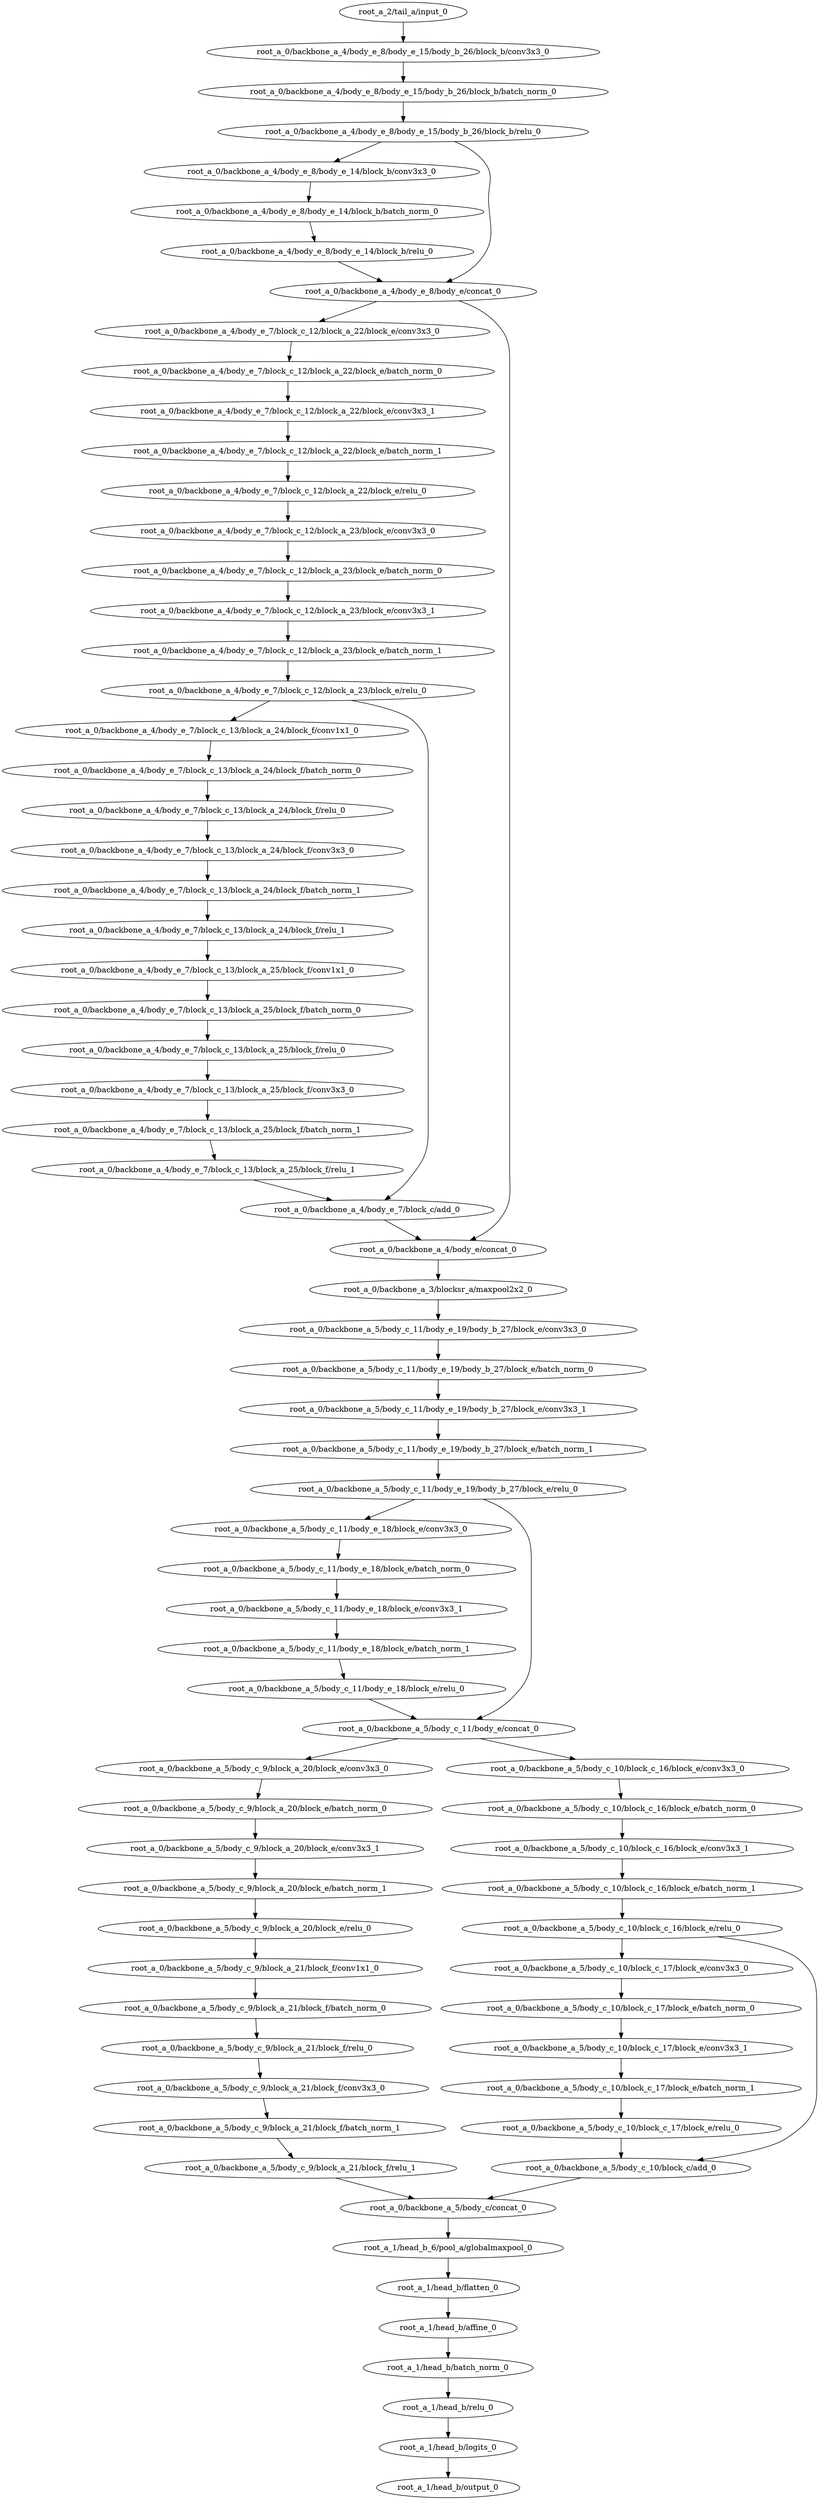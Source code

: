 digraph root_a {
	"root_a_2/tail_a/input_0"
	"root_a_0/backbone_a_4/body_e_8/body_e_15/body_b_26/block_b/conv3x3_0"
	"root_a_0/backbone_a_4/body_e_8/body_e_15/body_b_26/block_b/batch_norm_0"
	"root_a_0/backbone_a_4/body_e_8/body_e_15/body_b_26/block_b/relu_0"
	"root_a_0/backbone_a_4/body_e_8/body_e_14/block_b/conv3x3_0"
	"root_a_0/backbone_a_4/body_e_8/body_e_14/block_b/batch_norm_0"
	"root_a_0/backbone_a_4/body_e_8/body_e_14/block_b/relu_0"
	"root_a_0/backbone_a_4/body_e_8/body_e/concat_0"
	"root_a_0/backbone_a_4/body_e_7/block_c_12/block_a_22/block_e/conv3x3_0"
	"root_a_0/backbone_a_4/body_e_7/block_c_12/block_a_22/block_e/batch_norm_0"
	"root_a_0/backbone_a_4/body_e_7/block_c_12/block_a_22/block_e/conv3x3_1"
	"root_a_0/backbone_a_4/body_e_7/block_c_12/block_a_22/block_e/batch_norm_1"
	"root_a_0/backbone_a_4/body_e_7/block_c_12/block_a_22/block_e/relu_0"
	"root_a_0/backbone_a_4/body_e_7/block_c_12/block_a_23/block_e/conv3x3_0"
	"root_a_0/backbone_a_4/body_e_7/block_c_12/block_a_23/block_e/batch_norm_0"
	"root_a_0/backbone_a_4/body_e_7/block_c_12/block_a_23/block_e/conv3x3_1"
	"root_a_0/backbone_a_4/body_e_7/block_c_12/block_a_23/block_e/batch_norm_1"
	"root_a_0/backbone_a_4/body_e_7/block_c_12/block_a_23/block_e/relu_0"
	"root_a_0/backbone_a_4/body_e_7/block_c_13/block_a_24/block_f/conv1x1_0"
	"root_a_0/backbone_a_4/body_e_7/block_c_13/block_a_24/block_f/batch_norm_0"
	"root_a_0/backbone_a_4/body_e_7/block_c_13/block_a_24/block_f/relu_0"
	"root_a_0/backbone_a_4/body_e_7/block_c_13/block_a_24/block_f/conv3x3_0"
	"root_a_0/backbone_a_4/body_e_7/block_c_13/block_a_24/block_f/batch_norm_1"
	"root_a_0/backbone_a_4/body_e_7/block_c_13/block_a_24/block_f/relu_1"
	"root_a_0/backbone_a_4/body_e_7/block_c_13/block_a_25/block_f/conv1x1_0"
	"root_a_0/backbone_a_4/body_e_7/block_c_13/block_a_25/block_f/batch_norm_0"
	"root_a_0/backbone_a_4/body_e_7/block_c_13/block_a_25/block_f/relu_0"
	"root_a_0/backbone_a_4/body_e_7/block_c_13/block_a_25/block_f/conv3x3_0"
	"root_a_0/backbone_a_4/body_e_7/block_c_13/block_a_25/block_f/batch_norm_1"
	"root_a_0/backbone_a_4/body_e_7/block_c_13/block_a_25/block_f/relu_1"
	"root_a_0/backbone_a_4/body_e_7/block_c/add_0"
	"root_a_0/backbone_a_4/body_e/concat_0"
	"root_a_0/backbone_a_3/blocksr_a/maxpool2x2_0"
	"root_a_0/backbone_a_5/body_c_11/body_e_19/body_b_27/block_e/conv3x3_0"
	"root_a_0/backbone_a_5/body_c_11/body_e_19/body_b_27/block_e/batch_norm_0"
	"root_a_0/backbone_a_5/body_c_11/body_e_19/body_b_27/block_e/conv3x3_1"
	"root_a_0/backbone_a_5/body_c_11/body_e_19/body_b_27/block_e/batch_norm_1"
	"root_a_0/backbone_a_5/body_c_11/body_e_19/body_b_27/block_e/relu_0"
	"root_a_0/backbone_a_5/body_c_11/body_e_18/block_e/conv3x3_0"
	"root_a_0/backbone_a_5/body_c_11/body_e_18/block_e/batch_norm_0"
	"root_a_0/backbone_a_5/body_c_11/body_e_18/block_e/conv3x3_1"
	"root_a_0/backbone_a_5/body_c_11/body_e_18/block_e/batch_norm_1"
	"root_a_0/backbone_a_5/body_c_11/body_e_18/block_e/relu_0"
	"root_a_0/backbone_a_5/body_c_11/body_e/concat_0"
	"root_a_0/backbone_a_5/body_c_9/block_a_20/block_e/conv3x3_0"
	"root_a_0/backbone_a_5/body_c_9/block_a_20/block_e/batch_norm_0"
	"root_a_0/backbone_a_5/body_c_9/block_a_20/block_e/conv3x3_1"
	"root_a_0/backbone_a_5/body_c_9/block_a_20/block_e/batch_norm_1"
	"root_a_0/backbone_a_5/body_c_9/block_a_20/block_e/relu_0"
	"root_a_0/backbone_a_5/body_c_9/block_a_21/block_f/conv1x1_0"
	"root_a_0/backbone_a_5/body_c_9/block_a_21/block_f/batch_norm_0"
	"root_a_0/backbone_a_5/body_c_9/block_a_21/block_f/relu_0"
	"root_a_0/backbone_a_5/body_c_9/block_a_21/block_f/conv3x3_0"
	"root_a_0/backbone_a_5/body_c_9/block_a_21/block_f/batch_norm_1"
	"root_a_0/backbone_a_5/body_c_9/block_a_21/block_f/relu_1"
	"root_a_0/backbone_a_5/body_c_10/block_c_16/block_e/conv3x3_0"
	"root_a_0/backbone_a_5/body_c_10/block_c_16/block_e/batch_norm_0"
	"root_a_0/backbone_a_5/body_c_10/block_c_16/block_e/conv3x3_1"
	"root_a_0/backbone_a_5/body_c_10/block_c_16/block_e/batch_norm_1"
	"root_a_0/backbone_a_5/body_c_10/block_c_16/block_e/relu_0"
	"root_a_0/backbone_a_5/body_c_10/block_c_17/block_e/conv3x3_0"
	"root_a_0/backbone_a_5/body_c_10/block_c_17/block_e/batch_norm_0"
	"root_a_0/backbone_a_5/body_c_10/block_c_17/block_e/conv3x3_1"
	"root_a_0/backbone_a_5/body_c_10/block_c_17/block_e/batch_norm_1"
	"root_a_0/backbone_a_5/body_c_10/block_c_17/block_e/relu_0"
	"root_a_0/backbone_a_5/body_c_10/block_c/add_0"
	"root_a_0/backbone_a_5/body_c/concat_0"
	"root_a_1/head_b_6/pool_a/globalmaxpool_0"
	"root_a_1/head_b/flatten_0"
	"root_a_1/head_b/affine_0"
	"root_a_1/head_b/batch_norm_0"
	"root_a_1/head_b/relu_0"
	"root_a_1/head_b/logits_0"
	"root_a_1/head_b/output_0"

	"root_a_2/tail_a/input_0" -> "root_a_0/backbone_a_4/body_e_8/body_e_15/body_b_26/block_b/conv3x3_0"
	"root_a_0/backbone_a_4/body_e_8/body_e_15/body_b_26/block_b/conv3x3_0" -> "root_a_0/backbone_a_4/body_e_8/body_e_15/body_b_26/block_b/batch_norm_0"
	"root_a_0/backbone_a_4/body_e_8/body_e_15/body_b_26/block_b/batch_norm_0" -> "root_a_0/backbone_a_4/body_e_8/body_e_15/body_b_26/block_b/relu_0"
	"root_a_0/backbone_a_4/body_e_8/body_e_15/body_b_26/block_b/relu_0" -> "root_a_0/backbone_a_4/body_e_8/body_e_14/block_b/conv3x3_0"
	"root_a_0/backbone_a_4/body_e_8/body_e_14/block_b/conv3x3_0" -> "root_a_0/backbone_a_4/body_e_8/body_e_14/block_b/batch_norm_0"
	"root_a_0/backbone_a_4/body_e_8/body_e_14/block_b/batch_norm_0" -> "root_a_0/backbone_a_4/body_e_8/body_e_14/block_b/relu_0"
	"root_a_0/backbone_a_4/body_e_8/body_e_14/block_b/relu_0" -> "root_a_0/backbone_a_4/body_e_8/body_e/concat_0"
	"root_a_0/backbone_a_4/body_e_8/body_e_15/body_b_26/block_b/relu_0" -> "root_a_0/backbone_a_4/body_e_8/body_e/concat_0"
	"root_a_0/backbone_a_4/body_e_8/body_e/concat_0" -> "root_a_0/backbone_a_4/body_e_7/block_c_12/block_a_22/block_e/conv3x3_0"
	"root_a_0/backbone_a_4/body_e_7/block_c_12/block_a_22/block_e/conv3x3_0" -> "root_a_0/backbone_a_4/body_e_7/block_c_12/block_a_22/block_e/batch_norm_0"
	"root_a_0/backbone_a_4/body_e_7/block_c_12/block_a_22/block_e/batch_norm_0" -> "root_a_0/backbone_a_4/body_e_7/block_c_12/block_a_22/block_e/conv3x3_1"
	"root_a_0/backbone_a_4/body_e_7/block_c_12/block_a_22/block_e/conv3x3_1" -> "root_a_0/backbone_a_4/body_e_7/block_c_12/block_a_22/block_e/batch_norm_1"
	"root_a_0/backbone_a_4/body_e_7/block_c_12/block_a_22/block_e/batch_norm_1" -> "root_a_0/backbone_a_4/body_e_7/block_c_12/block_a_22/block_e/relu_0"
	"root_a_0/backbone_a_4/body_e_7/block_c_12/block_a_22/block_e/relu_0" -> "root_a_0/backbone_a_4/body_e_7/block_c_12/block_a_23/block_e/conv3x3_0"
	"root_a_0/backbone_a_4/body_e_7/block_c_12/block_a_23/block_e/conv3x3_0" -> "root_a_0/backbone_a_4/body_e_7/block_c_12/block_a_23/block_e/batch_norm_0"
	"root_a_0/backbone_a_4/body_e_7/block_c_12/block_a_23/block_e/batch_norm_0" -> "root_a_0/backbone_a_4/body_e_7/block_c_12/block_a_23/block_e/conv3x3_1"
	"root_a_0/backbone_a_4/body_e_7/block_c_12/block_a_23/block_e/conv3x3_1" -> "root_a_0/backbone_a_4/body_e_7/block_c_12/block_a_23/block_e/batch_norm_1"
	"root_a_0/backbone_a_4/body_e_7/block_c_12/block_a_23/block_e/batch_norm_1" -> "root_a_0/backbone_a_4/body_e_7/block_c_12/block_a_23/block_e/relu_0"
	"root_a_0/backbone_a_4/body_e_7/block_c_12/block_a_23/block_e/relu_0" -> "root_a_0/backbone_a_4/body_e_7/block_c_13/block_a_24/block_f/conv1x1_0"
	"root_a_0/backbone_a_4/body_e_7/block_c_13/block_a_24/block_f/conv1x1_0" -> "root_a_0/backbone_a_4/body_e_7/block_c_13/block_a_24/block_f/batch_norm_0"
	"root_a_0/backbone_a_4/body_e_7/block_c_13/block_a_24/block_f/batch_norm_0" -> "root_a_0/backbone_a_4/body_e_7/block_c_13/block_a_24/block_f/relu_0"
	"root_a_0/backbone_a_4/body_e_7/block_c_13/block_a_24/block_f/relu_0" -> "root_a_0/backbone_a_4/body_e_7/block_c_13/block_a_24/block_f/conv3x3_0"
	"root_a_0/backbone_a_4/body_e_7/block_c_13/block_a_24/block_f/conv3x3_0" -> "root_a_0/backbone_a_4/body_e_7/block_c_13/block_a_24/block_f/batch_norm_1"
	"root_a_0/backbone_a_4/body_e_7/block_c_13/block_a_24/block_f/batch_norm_1" -> "root_a_0/backbone_a_4/body_e_7/block_c_13/block_a_24/block_f/relu_1"
	"root_a_0/backbone_a_4/body_e_7/block_c_13/block_a_24/block_f/relu_1" -> "root_a_0/backbone_a_4/body_e_7/block_c_13/block_a_25/block_f/conv1x1_0"
	"root_a_0/backbone_a_4/body_e_7/block_c_13/block_a_25/block_f/conv1x1_0" -> "root_a_0/backbone_a_4/body_e_7/block_c_13/block_a_25/block_f/batch_norm_0"
	"root_a_0/backbone_a_4/body_e_7/block_c_13/block_a_25/block_f/batch_norm_0" -> "root_a_0/backbone_a_4/body_e_7/block_c_13/block_a_25/block_f/relu_0"
	"root_a_0/backbone_a_4/body_e_7/block_c_13/block_a_25/block_f/relu_0" -> "root_a_0/backbone_a_4/body_e_7/block_c_13/block_a_25/block_f/conv3x3_0"
	"root_a_0/backbone_a_4/body_e_7/block_c_13/block_a_25/block_f/conv3x3_0" -> "root_a_0/backbone_a_4/body_e_7/block_c_13/block_a_25/block_f/batch_norm_1"
	"root_a_0/backbone_a_4/body_e_7/block_c_13/block_a_25/block_f/batch_norm_1" -> "root_a_0/backbone_a_4/body_e_7/block_c_13/block_a_25/block_f/relu_1"
	"root_a_0/backbone_a_4/body_e_7/block_c_12/block_a_23/block_e/relu_0" -> "root_a_0/backbone_a_4/body_e_7/block_c/add_0"
	"root_a_0/backbone_a_4/body_e_7/block_c_13/block_a_25/block_f/relu_1" -> "root_a_0/backbone_a_4/body_e_7/block_c/add_0"
	"root_a_0/backbone_a_4/body_e_8/body_e/concat_0" -> "root_a_0/backbone_a_4/body_e/concat_0"
	"root_a_0/backbone_a_4/body_e_7/block_c/add_0" -> "root_a_0/backbone_a_4/body_e/concat_0"
	"root_a_0/backbone_a_4/body_e/concat_0" -> "root_a_0/backbone_a_3/blocksr_a/maxpool2x2_0"
	"root_a_0/backbone_a_3/blocksr_a/maxpool2x2_0" -> "root_a_0/backbone_a_5/body_c_11/body_e_19/body_b_27/block_e/conv3x3_0"
	"root_a_0/backbone_a_5/body_c_11/body_e_19/body_b_27/block_e/conv3x3_0" -> "root_a_0/backbone_a_5/body_c_11/body_e_19/body_b_27/block_e/batch_norm_0"
	"root_a_0/backbone_a_5/body_c_11/body_e_19/body_b_27/block_e/batch_norm_0" -> "root_a_0/backbone_a_5/body_c_11/body_e_19/body_b_27/block_e/conv3x3_1"
	"root_a_0/backbone_a_5/body_c_11/body_e_19/body_b_27/block_e/conv3x3_1" -> "root_a_0/backbone_a_5/body_c_11/body_e_19/body_b_27/block_e/batch_norm_1"
	"root_a_0/backbone_a_5/body_c_11/body_e_19/body_b_27/block_e/batch_norm_1" -> "root_a_0/backbone_a_5/body_c_11/body_e_19/body_b_27/block_e/relu_0"
	"root_a_0/backbone_a_5/body_c_11/body_e_19/body_b_27/block_e/relu_0" -> "root_a_0/backbone_a_5/body_c_11/body_e_18/block_e/conv3x3_0"
	"root_a_0/backbone_a_5/body_c_11/body_e_18/block_e/conv3x3_0" -> "root_a_0/backbone_a_5/body_c_11/body_e_18/block_e/batch_norm_0"
	"root_a_0/backbone_a_5/body_c_11/body_e_18/block_e/batch_norm_0" -> "root_a_0/backbone_a_5/body_c_11/body_e_18/block_e/conv3x3_1"
	"root_a_0/backbone_a_5/body_c_11/body_e_18/block_e/conv3x3_1" -> "root_a_0/backbone_a_5/body_c_11/body_e_18/block_e/batch_norm_1"
	"root_a_0/backbone_a_5/body_c_11/body_e_18/block_e/batch_norm_1" -> "root_a_0/backbone_a_5/body_c_11/body_e_18/block_e/relu_0"
	"root_a_0/backbone_a_5/body_c_11/body_e_18/block_e/relu_0" -> "root_a_0/backbone_a_5/body_c_11/body_e/concat_0"
	"root_a_0/backbone_a_5/body_c_11/body_e_19/body_b_27/block_e/relu_0" -> "root_a_0/backbone_a_5/body_c_11/body_e/concat_0"
	"root_a_0/backbone_a_5/body_c_11/body_e/concat_0" -> "root_a_0/backbone_a_5/body_c_9/block_a_20/block_e/conv3x3_0"
	"root_a_0/backbone_a_5/body_c_9/block_a_20/block_e/conv3x3_0" -> "root_a_0/backbone_a_5/body_c_9/block_a_20/block_e/batch_norm_0"
	"root_a_0/backbone_a_5/body_c_9/block_a_20/block_e/batch_norm_0" -> "root_a_0/backbone_a_5/body_c_9/block_a_20/block_e/conv3x3_1"
	"root_a_0/backbone_a_5/body_c_9/block_a_20/block_e/conv3x3_1" -> "root_a_0/backbone_a_5/body_c_9/block_a_20/block_e/batch_norm_1"
	"root_a_0/backbone_a_5/body_c_9/block_a_20/block_e/batch_norm_1" -> "root_a_0/backbone_a_5/body_c_9/block_a_20/block_e/relu_0"
	"root_a_0/backbone_a_5/body_c_9/block_a_20/block_e/relu_0" -> "root_a_0/backbone_a_5/body_c_9/block_a_21/block_f/conv1x1_0"
	"root_a_0/backbone_a_5/body_c_9/block_a_21/block_f/conv1x1_0" -> "root_a_0/backbone_a_5/body_c_9/block_a_21/block_f/batch_norm_0"
	"root_a_0/backbone_a_5/body_c_9/block_a_21/block_f/batch_norm_0" -> "root_a_0/backbone_a_5/body_c_9/block_a_21/block_f/relu_0"
	"root_a_0/backbone_a_5/body_c_9/block_a_21/block_f/relu_0" -> "root_a_0/backbone_a_5/body_c_9/block_a_21/block_f/conv3x3_0"
	"root_a_0/backbone_a_5/body_c_9/block_a_21/block_f/conv3x3_0" -> "root_a_0/backbone_a_5/body_c_9/block_a_21/block_f/batch_norm_1"
	"root_a_0/backbone_a_5/body_c_9/block_a_21/block_f/batch_norm_1" -> "root_a_0/backbone_a_5/body_c_9/block_a_21/block_f/relu_1"
	"root_a_0/backbone_a_5/body_c_11/body_e/concat_0" -> "root_a_0/backbone_a_5/body_c_10/block_c_16/block_e/conv3x3_0"
	"root_a_0/backbone_a_5/body_c_10/block_c_16/block_e/conv3x3_0" -> "root_a_0/backbone_a_5/body_c_10/block_c_16/block_e/batch_norm_0"
	"root_a_0/backbone_a_5/body_c_10/block_c_16/block_e/batch_norm_0" -> "root_a_0/backbone_a_5/body_c_10/block_c_16/block_e/conv3x3_1"
	"root_a_0/backbone_a_5/body_c_10/block_c_16/block_e/conv3x3_1" -> "root_a_0/backbone_a_5/body_c_10/block_c_16/block_e/batch_norm_1"
	"root_a_0/backbone_a_5/body_c_10/block_c_16/block_e/batch_norm_1" -> "root_a_0/backbone_a_5/body_c_10/block_c_16/block_e/relu_0"
	"root_a_0/backbone_a_5/body_c_10/block_c_16/block_e/relu_0" -> "root_a_0/backbone_a_5/body_c_10/block_c_17/block_e/conv3x3_0"
	"root_a_0/backbone_a_5/body_c_10/block_c_17/block_e/conv3x3_0" -> "root_a_0/backbone_a_5/body_c_10/block_c_17/block_e/batch_norm_0"
	"root_a_0/backbone_a_5/body_c_10/block_c_17/block_e/batch_norm_0" -> "root_a_0/backbone_a_5/body_c_10/block_c_17/block_e/conv3x3_1"
	"root_a_0/backbone_a_5/body_c_10/block_c_17/block_e/conv3x3_1" -> "root_a_0/backbone_a_5/body_c_10/block_c_17/block_e/batch_norm_1"
	"root_a_0/backbone_a_5/body_c_10/block_c_17/block_e/batch_norm_1" -> "root_a_0/backbone_a_5/body_c_10/block_c_17/block_e/relu_0"
	"root_a_0/backbone_a_5/body_c_10/block_c_17/block_e/relu_0" -> "root_a_0/backbone_a_5/body_c_10/block_c/add_0"
	"root_a_0/backbone_a_5/body_c_10/block_c_16/block_e/relu_0" -> "root_a_0/backbone_a_5/body_c_10/block_c/add_0"
	"root_a_0/backbone_a_5/body_c_9/block_a_21/block_f/relu_1" -> "root_a_0/backbone_a_5/body_c/concat_0"
	"root_a_0/backbone_a_5/body_c_10/block_c/add_0" -> "root_a_0/backbone_a_5/body_c/concat_0"
	"root_a_0/backbone_a_5/body_c/concat_0" -> "root_a_1/head_b_6/pool_a/globalmaxpool_0"
	"root_a_1/head_b_6/pool_a/globalmaxpool_0" -> "root_a_1/head_b/flatten_0"
	"root_a_1/head_b/flatten_0" -> "root_a_1/head_b/affine_0"
	"root_a_1/head_b/affine_0" -> "root_a_1/head_b/batch_norm_0"
	"root_a_1/head_b/batch_norm_0" -> "root_a_1/head_b/relu_0"
	"root_a_1/head_b/relu_0" -> "root_a_1/head_b/logits_0"
	"root_a_1/head_b/logits_0" -> "root_a_1/head_b/output_0"

}